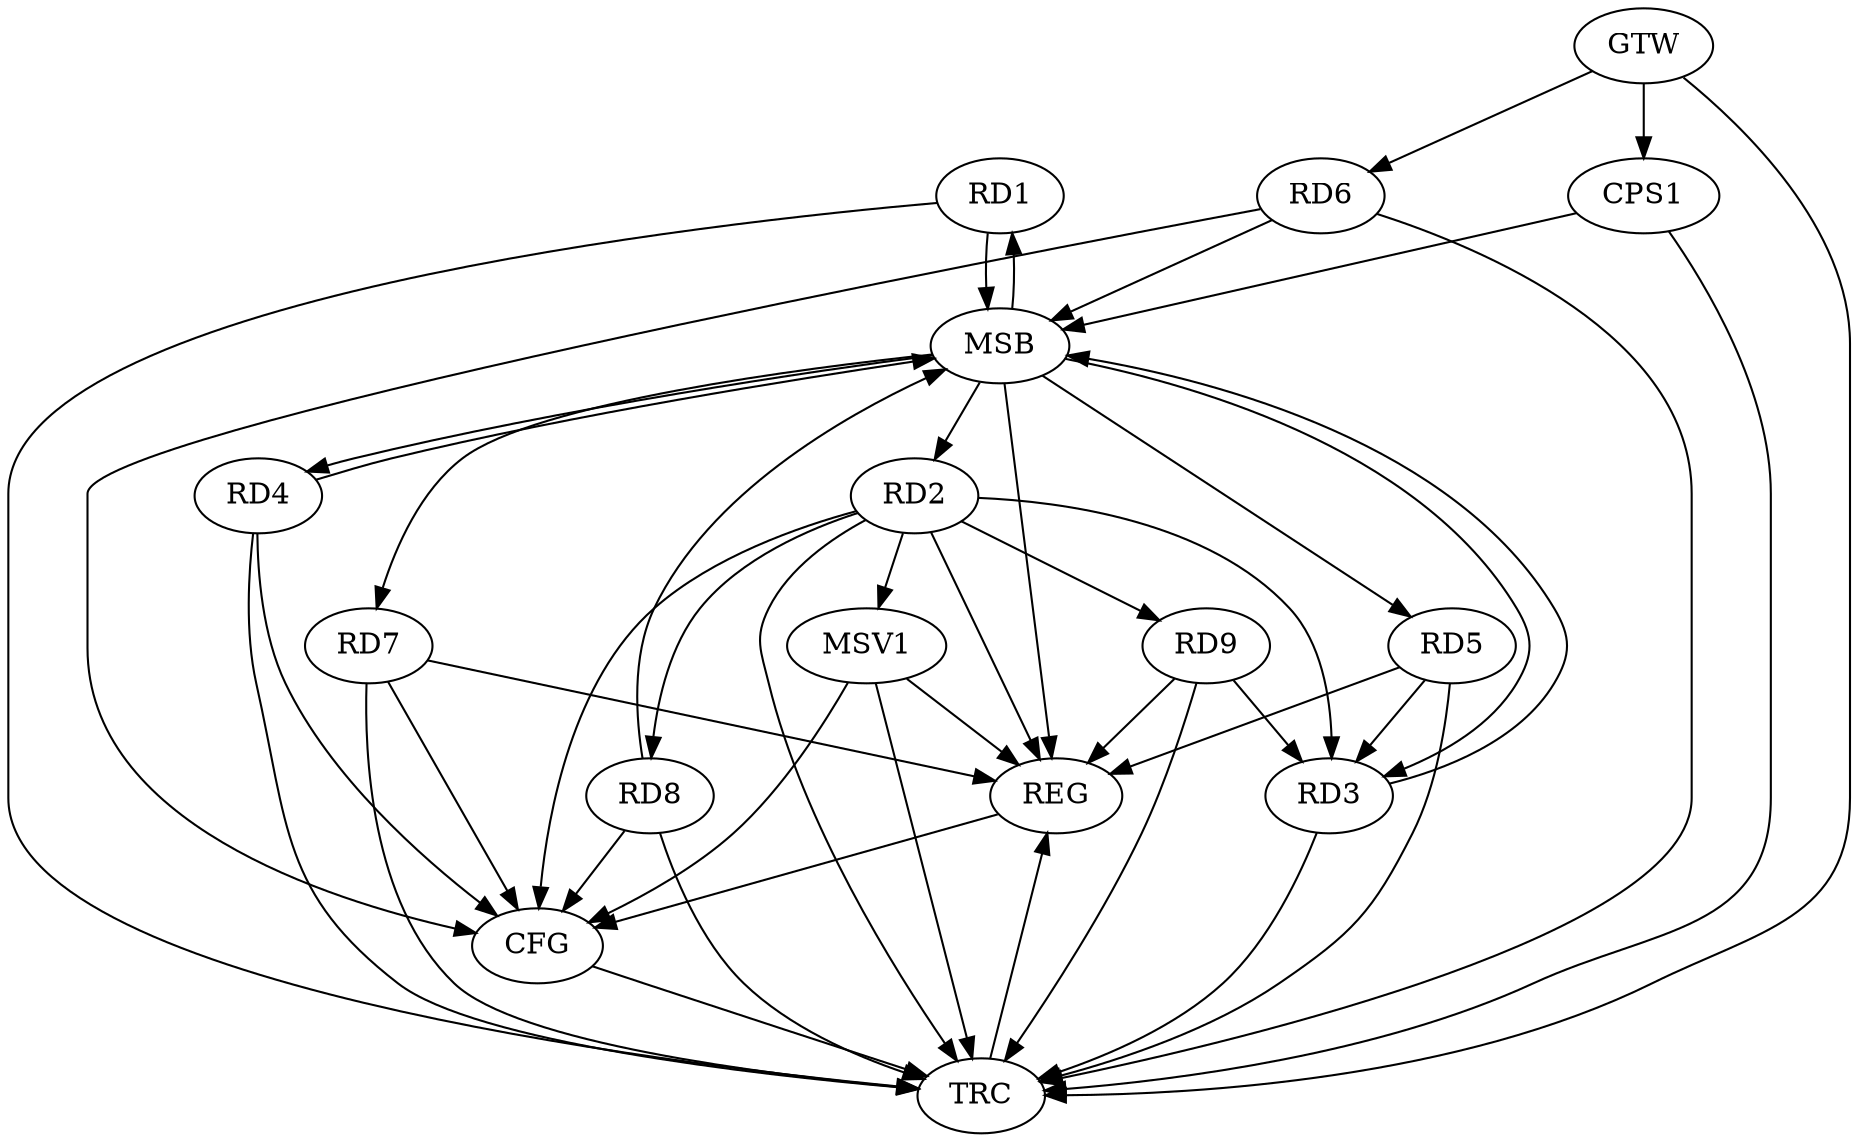 strict digraph G {
  RD1 [ label="RD1" ];
  RD2 [ label="RD2" ];
  RD3 [ label="RD3" ];
  RD4 [ label="RD4" ];
  RD5 [ label="RD5" ];
  RD6 [ label="RD6" ];
  RD7 [ label="RD7" ];
  RD8 [ label="RD8" ];
  RD9 [ label="RD9" ];
  CPS1 [ label="CPS1" ];
  GTW [ label="GTW" ];
  REG [ label="REG" ];
  MSB [ label="MSB" ];
  CFG [ label="CFG" ];
  TRC [ label="TRC" ];
  MSV1 [ label="MSV1" ];
  RD2 -> RD3;
  RD2 -> RD8;
  RD2 -> RD9;
  RD5 -> RD3;
  RD9 -> RD3;
  GTW -> RD6;
  GTW -> CPS1;
  RD2 -> REG;
  RD5 -> REG;
  RD7 -> REG;
  RD9 -> REG;
  RD1 -> MSB;
  MSB -> REG;
  RD3 -> MSB;
  RD4 -> MSB;
  RD6 -> MSB;
  MSB -> RD2;
  MSB -> RD3;
  MSB -> RD5;
  RD8 -> MSB;
  CPS1 -> MSB;
  MSB -> RD1;
  MSB -> RD4;
  MSB -> RD7;
  RD4 -> CFG;
  RD2 -> CFG;
  RD6 -> CFG;
  RD8 -> CFG;
  RD7 -> CFG;
  REG -> CFG;
  RD1 -> TRC;
  RD2 -> TRC;
  RD3 -> TRC;
  RD4 -> TRC;
  RD5 -> TRC;
  RD6 -> TRC;
  RD7 -> TRC;
  RD8 -> TRC;
  RD9 -> TRC;
  CPS1 -> TRC;
  GTW -> TRC;
  CFG -> TRC;
  TRC -> REG;
  RD2 -> MSV1;
  MSV1 -> REG;
  MSV1 -> TRC;
  MSV1 -> CFG;
}
